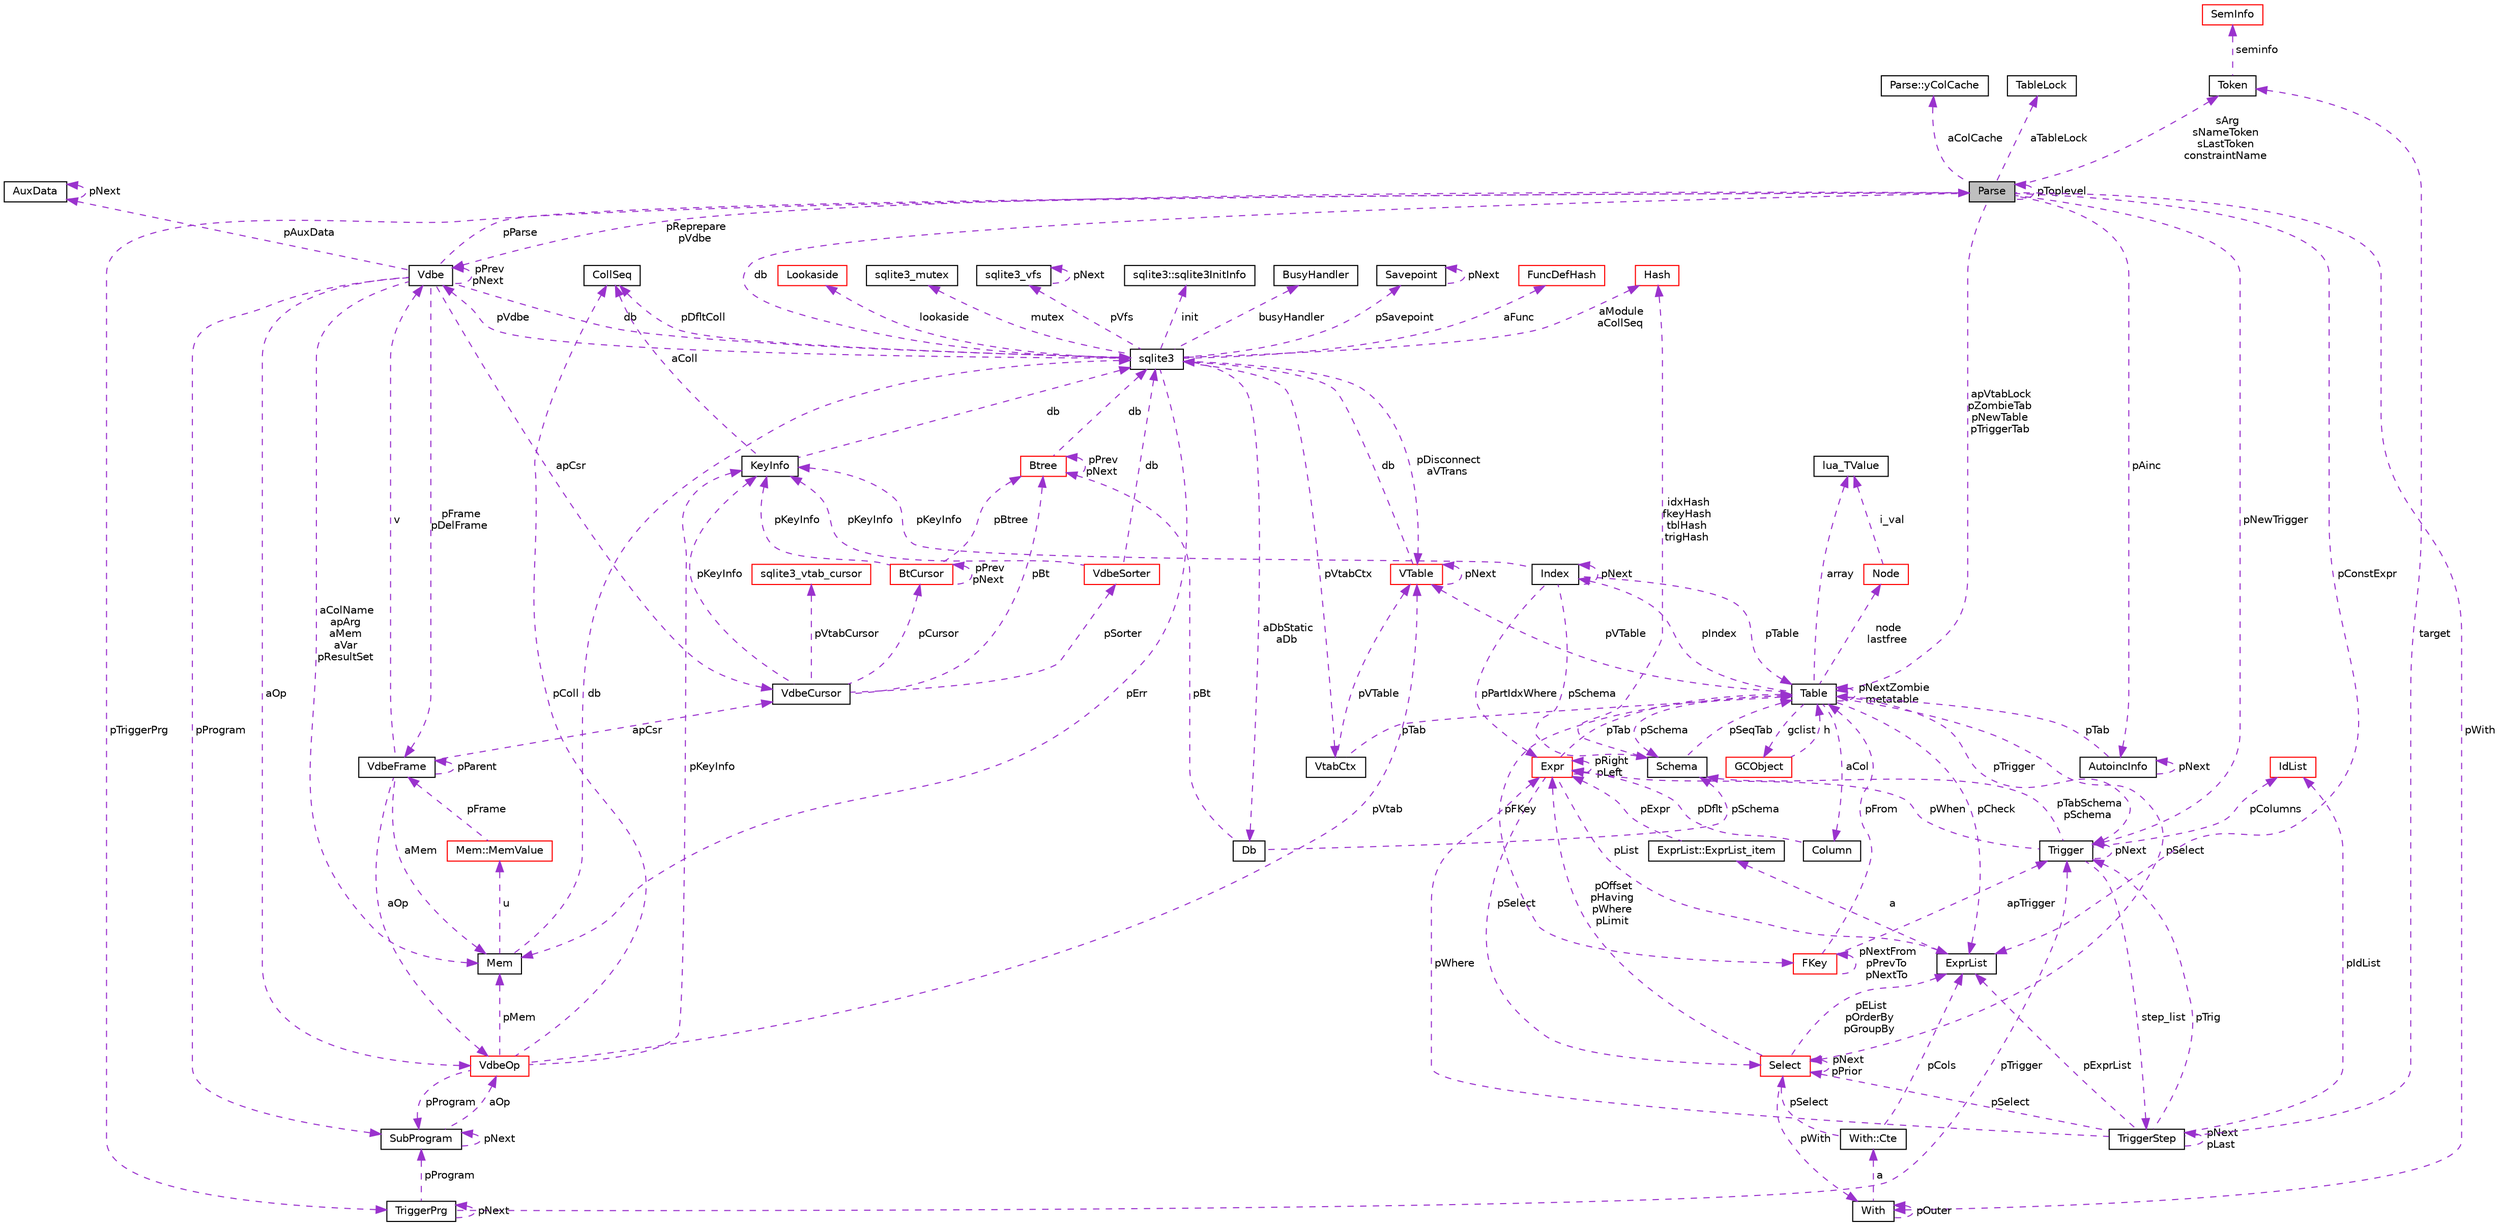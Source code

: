 digraph "Parse"
{
  edge [fontname="Helvetica",fontsize="10",labelfontname="Helvetica",labelfontsize="10"];
  node [fontname="Helvetica",fontsize="10",shape=record];
  Node1 [label="Parse",height=0.2,width=0.4,color="black", fillcolor="grey75", style="filled", fontcolor="black"];
  Node2 -> Node1 [dir="back",color="darkorchid3",fontsize="10",style="dashed",label=" pReprepare\npVdbe" ,fontname="Helvetica"];
  Node2 [label="Vdbe",height=0.2,width=0.4,color="black", fillcolor="white", style="filled",URL="$struct_vdbe.html"];
  Node2 -> Node2 [dir="back",color="darkorchid3",fontsize="10",style="dashed",label=" pPrev\npNext" ,fontname="Helvetica"];
  Node3 -> Node2 [dir="back",color="darkorchid3",fontsize="10",style="dashed",label=" aColName\napArg\naMem\naVar\npResultSet" ,fontname="Helvetica"];
  Node3 [label="Mem",height=0.2,width=0.4,color="black", fillcolor="white", style="filled",URL="$struct_mem.html"];
  Node4 -> Node3 [dir="back",color="darkorchid3",fontsize="10",style="dashed",label=" u" ,fontname="Helvetica"];
  Node4 [label="Mem::MemValue",height=0.2,width=0.4,color="red", fillcolor="white", style="filled",URL="$union_mem_1_1_mem_value.html"];
  Node5 -> Node4 [dir="back",color="darkorchid3",fontsize="10",style="dashed",label=" pFrame" ,fontname="Helvetica"];
  Node5 [label="VdbeFrame",height=0.2,width=0.4,color="black", fillcolor="white", style="filled",URL="$struct_vdbe_frame.html"];
  Node3 -> Node5 [dir="back",color="darkorchid3",fontsize="10",style="dashed",label=" aMem" ,fontname="Helvetica"];
  Node2 -> Node5 [dir="back",color="darkorchid3",fontsize="10",style="dashed",label=" v" ,fontname="Helvetica"];
  Node5 -> Node5 [dir="back",color="darkorchid3",fontsize="10",style="dashed",label=" pParent" ,fontname="Helvetica"];
  Node6 -> Node5 [dir="back",color="darkorchid3",fontsize="10",style="dashed",label=" apCsr" ,fontname="Helvetica"];
  Node6 [label="VdbeCursor",height=0.2,width=0.4,color="black", fillcolor="white", style="filled",URL="$struct_vdbe_cursor.html"];
  Node7 -> Node6 [dir="back",color="darkorchid3",fontsize="10",style="dashed",label=" pCursor" ,fontname="Helvetica"];
  Node7 [label="BtCursor",height=0.2,width=0.4,color="red", fillcolor="white", style="filled",URL="$struct_bt_cursor.html"];
  Node7 -> Node7 [dir="back",color="darkorchid3",fontsize="10",style="dashed",label=" pPrev\npNext" ,fontname="Helvetica"];
  Node8 -> Node7 [dir="back",color="darkorchid3",fontsize="10",style="dashed",label=" pKeyInfo" ,fontname="Helvetica"];
  Node8 [label="KeyInfo",height=0.2,width=0.4,color="black", fillcolor="white", style="filled",URL="$struct_key_info.html"];
  Node9 -> Node8 [dir="back",color="darkorchid3",fontsize="10",style="dashed",label=" db" ,fontname="Helvetica"];
  Node9 [label="sqlite3",height=0.2,width=0.4,color="black", fillcolor="white", style="filled",URL="$structsqlite3.html"];
  Node3 -> Node9 [dir="back",color="darkorchid3",fontsize="10",style="dashed",label=" pErr" ,fontname="Helvetica"];
  Node2 -> Node9 [dir="back",color="darkorchid3",fontsize="10",style="dashed",label=" pVdbe" ,fontname="Helvetica"];
  Node10 -> Node9 [dir="back",color="darkorchid3",fontsize="10",style="dashed",label=" pSavepoint" ,fontname="Helvetica"];
  Node10 [label="Savepoint",height=0.2,width=0.4,color="black", fillcolor="white", style="filled",URL="$struct_savepoint.html"];
  Node10 -> Node10 [dir="back",color="darkorchid3",fontsize="10",style="dashed",label=" pNext" ,fontname="Helvetica"];
  Node11 -> Node9 [dir="back",color="darkorchid3",fontsize="10",style="dashed",label=" aFunc" ,fontname="Helvetica"];
  Node11 [label="FuncDefHash",height=0.2,width=0.4,color="red", fillcolor="white", style="filled",URL="$struct_func_def_hash.html"];
  Node12 -> Node9 [dir="back",color="darkorchid3",fontsize="10",style="dashed",label=" lookaside" ,fontname="Helvetica"];
  Node12 [label="Lookaside",height=0.2,width=0.4,color="red", fillcolor="white", style="filled",URL="$struct_lookaside.html"];
  Node13 -> Node9 [dir="back",color="darkorchid3",fontsize="10",style="dashed",label=" mutex" ,fontname="Helvetica"];
  Node13 [label="sqlite3_mutex",height=0.2,width=0.4,color="black", fillcolor="white", style="filled",URL="$structsqlite3__mutex.html"];
  Node14 -> Node9 [dir="back",color="darkorchid3",fontsize="10",style="dashed",label=" pVfs" ,fontname="Helvetica"];
  Node14 [label="sqlite3_vfs",height=0.2,width=0.4,color="black", fillcolor="white", style="filled",URL="$structsqlite3__vfs.html"];
  Node14 -> Node14 [dir="back",color="darkorchid3",fontsize="10",style="dashed",label=" pNext" ,fontname="Helvetica"];
  Node15 -> Node9 [dir="back",color="darkorchid3",fontsize="10",style="dashed",label=" init" ,fontname="Helvetica"];
  Node15 [label="sqlite3::sqlite3InitInfo",height=0.2,width=0.4,color="black", fillcolor="white", style="filled",URL="$structsqlite3_1_1sqlite3_init_info.html"];
  Node16 -> Node9 [dir="back",color="darkorchid3",fontsize="10",style="dashed",label=" busyHandler" ,fontname="Helvetica"];
  Node16 [label="BusyHandler",height=0.2,width=0.4,color="black", fillcolor="white", style="filled",URL="$struct_busy_handler.html"];
  Node17 -> Node9 [dir="back",color="darkorchid3",fontsize="10",style="dashed",label=" pVtabCtx" ,fontname="Helvetica"];
  Node17 [label="VtabCtx",height=0.2,width=0.4,color="black", fillcolor="white", style="filled",URL="$struct_vtab_ctx.html"];
  Node18 -> Node17 [dir="back",color="darkorchid3",fontsize="10",style="dashed",label=" pVTable" ,fontname="Helvetica"];
  Node18 [label="VTable",height=0.2,width=0.4,color="red", fillcolor="white", style="filled",URL="$struct_v_table.html"];
  Node9 -> Node18 [dir="back",color="darkorchid3",fontsize="10",style="dashed",label=" db" ,fontname="Helvetica"];
  Node18 -> Node18 [dir="back",color="darkorchid3",fontsize="10",style="dashed",label=" pNext" ,fontname="Helvetica"];
  Node19 -> Node17 [dir="back",color="darkorchid3",fontsize="10",style="dashed",label=" pTab" ,fontname="Helvetica"];
  Node19 [label="Table",height=0.2,width=0.4,color="black", fillcolor="white", style="filled",URL="$struct_table.html"];
  Node20 -> Node19 [dir="back",color="darkorchid3",fontsize="10",style="dashed",label=" node\nlastfree" ,fontname="Helvetica"];
  Node20 [label="Node",height=0.2,width=0.4,color="red", fillcolor="white", style="filled",URL="$struct_node.html"];
  Node21 -> Node20 [dir="back",color="darkorchid3",fontsize="10",style="dashed",label=" i_val" ,fontname="Helvetica"];
  Node21 [label="lua_TValue",height=0.2,width=0.4,color="black", fillcolor="white", style="filled",URL="$structlua___t_value.html"];
  Node22 -> Node19 [dir="back",color="darkorchid3",fontsize="10",style="dashed",label=" pSchema" ,fontname="Helvetica"];
  Node22 [label="Schema",height=0.2,width=0.4,color="black", fillcolor="white", style="filled",URL="$struct_schema.html"];
  Node19 -> Node22 [dir="back",color="darkorchid3",fontsize="10",style="dashed",label=" pSeqTab" ,fontname="Helvetica"];
  Node23 -> Node22 [dir="back",color="darkorchid3",fontsize="10",style="dashed",label=" idxHash\nfkeyHash\ntblHash\ntrigHash" ,fontname="Helvetica"];
  Node23 [label="Hash",height=0.2,width=0.4,color="red", fillcolor="white", style="filled",URL="$struct_hash.html"];
  Node21 -> Node19 [dir="back",color="darkorchid3",fontsize="10",style="dashed",label=" array" ,fontname="Helvetica"];
  Node24 -> Node19 [dir="back",color="darkorchid3",fontsize="10",style="dashed",label=" aCol" ,fontname="Helvetica"];
  Node24 [label="Column",height=0.2,width=0.4,color="black", fillcolor="white", style="filled",URL="$struct_column.html"];
  Node25 -> Node24 [dir="back",color="darkorchid3",fontsize="10",style="dashed",label=" pDflt" ,fontname="Helvetica"];
  Node25 [label="Expr",height=0.2,width=0.4,color="red", fillcolor="white", style="filled",URL="$struct_expr.html"];
  Node25 -> Node25 [dir="back",color="darkorchid3",fontsize="10",style="dashed",label=" pRight\npLeft" ,fontname="Helvetica"];
  Node19 -> Node25 [dir="back",color="darkorchid3",fontsize="10",style="dashed",label=" pTab" ,fontname="Helvetica"];
  Node26 -> Node25 [dir="back",color="darkorchid3",fontsize="10",style="dashed",label=" pSelect" ,fontname="Helvetica"];
  Node26 [label="Select",height=0.2,width=0.4,color="red", fillcolor="white", style="filled",URL="$struct_select.html"];
  Node25 -> Node26 [dir="back",color="darkorchid3",fontsize="10",style="dashed",label=" pOffset\npHaving\npWhere\npLimit" ,fontname="Helvetica"];
  Node27 -> Node26 [dir="back",color="darkorchid3",fontsize="10",style="dashed",label=" pWith" ,fontname="Helvetica"];
  Node27 [label="With",height=0.2,width=0.4,color="black", fillcolor="white", style="filled",URL="$struct_with.html"];
  Node28 -> Node27 [dir="back",color="darkorchid3",fontsize="10",style="dashed",label=" a" ,fontname="Helvetica"];
  Node28 [label="With::Cte",height=0.2,width=0.4,color="black", fillcolor="white", style="filled",URL="$struct_with_1_1_cte.html"];
  Node26 -> Node28 [dir="back",color="darkorchid3",fontsize="10",style="dashed",label=" pSelect" ,fontname="Helvetica"];
  Node29 -> Node28 [dir="back",color="darkorchid3",fontsize="10",style="dashed",label=" pCols" ,fontname="Helvetica"];
  Node29 [label="ExprList",height=0.2,width=0.4,color="black", fillcolor="white", style="filled",URL="$struct_expr_list.html"];
  Node30 -> Node29 [dir="back",color="darkorchid3",fontsize="10",style="dashed",label=" a" ,fontname="Helvetica"];
  Node30 [label="ExprList::ExprList_item",height=0.2,width=0.4,color="black", fillcolor="white", style="filled",URL="$struct_expr_list_1_1_expr_list__item.html"];
  Node25 -> Node30 [dir="back",color="darkorchid3",fontsize="10",style="dashed",label=" pExpr" ,fontname="Helvetica"];
  Node27 -> Node27 [dir="back",color="darkorchid3",fontsize="10",style="dashed",label=" pOuter" ,fontname="Helvetica"];
  Node26 -> Node26 [dir="back",color="darkorchid3",fontsize="10",style="dashed",label=" pNext\npPrior" ,fontname="Helvetica"];
  Node29 -> Node26 [dir="back",color="darkorchid3",fontsize="10",style="dashed",label=" pEList\npOrderBy\npGroupBy" ,fontname="Helvetica"];
  Node29 -> Node25 [dir="back",color="darkorchid3",fontsize="10",style="dashed",label=" pList" ,fontname="Helvetica"];
  Node31 -> Node19 [dir="back",color="darkorchid3",fontsize="10",style="dashed",label=" pFKey" ,fontname="Helvetica"];
  Node31 [label="FKey",height=0.2,width=0.4,color="red", fillcolor="white", style="filled",URL="$struct_f_key.html"];
  Node31 -> Node31 [dir="back",color="darkorchid3",fontsize="10",style="dashed",label=" pNextFrom\npPrevTo\npNextTo" ,fontname="Helvetica"];
  Node19 -> Node31 [dir="back",color="darkorchid3",fontsize="10",style="dashed",label=" pFrom" ,fontname="Helvetica"];
  Node32 -> Node31 [dir="back",color="darkorchid3",fontsize="10",style="dashed",label=" apTrigger" ,fontname="Helvetica"];
  Node32 [label="Trigger",height=0.2,width=0.4,color="black", fillcolor="white", style="filled",URL="$struct_trigger.html"];
  Node33 -> Node32 [dir="back",color="darkorchid3",fontsize="10",style="dashed",label=" step_list" ,fontname="Helvetica"];
  Node33 [label="TriggerStep",height=0.2,width=0.4,color="black", fillcolor="white", style="filled",URL="$struct_trigger_step.html"];
  Node33 -> Node33 [dir="back",color="darkorchid3",fontsize="10",style="dashed",label=" pNext\npLast" ,fontname="Helvetica"];
  Node25 -> Node33 [dir="back",color="darkorchid3",fontsize="10",style="dashed",label=" pWhere" ,fontname="Helvetica"];
  Node34 -> Node33 [dir="back",color="darkorchid3",fontsize="10",style="dashed",label=" target" ,fontname="Helvetica"];
  Node34 [label="Token",height=0.2,width=0.4,color="black", fillcolor="white", style="filled",URL="$struct_token.html"];
  Node35 -> Node34 [dir="back",color="darkorchid3",fontsize="10",style="dashed",label=" seminfo" ,fontname="Helvetica"];
  Node35 [label="SemInfo",height=0.2,width=0.4,color="red", fillcolor="white", style="filled",URL="$union_sem_info.html"];
  Node36 -> Node33 [dir="back",color="darkorchid3",fontsize="10",style="dashed",label=" pIdList" ,fontname="Helvetica"];
  Node36 [label="IdList",height=0.2,width=0.4,color="red", fillcolor="white", style="filled",URL="$struct_id_list.html"];
  Node26 -> Node33 [dir="back",color="darkorchid3",fontsize="10",style="dashed",label=" pSelect" ,fontname="Helvetica"];
  Node32 -> Node33 [dir="back",color="darkorchid3",fontsize="10",style="dashed",label=" pTrig" ,fontname="Helvetica"];
  Node29 -> Node33 [dir="back",color="darkorchid3",fontsize="10",style="dashed",label=" pExprList" ,fontname="Helvetica"];
  Node22 -> Node32 [dir="back",color="darkorchid3",fontsize="10",style="dashed",label=" pTabSchema\npSchema" ,fontname="Helvetica"];
  Node25 -> Node32 [dir="back",color="darkorchid3",fontsize="10",style="dashed",label=" pWhen" ,fontname="Helvetica"];
  Node36 -> Node32 [dir="back",color="darkorchid3",fontsize="10",style="dashed",label=" pColumns" ,fontname="Helvetica"];
  Node32 -> Node32 [dir="back",color="darkorchid3",fontsize="10",style="dashed",label=" pNext" ,fontname="Helvetica"];
  Node18 -> Node19 [dir="back",color="darkorchid3",fontsize="10",style="dashed",label=" pVTable" ,fontname="Helvetica"];
  Node19 -> Node19 [dir="back",color="darkorchid3",fontsize="10",style="dashed",label=" pNextZombie\nmetatable" ,fontname="Helvetica"];
  Node32 -> Node19 [dir="back",color="darkorchid3",fontsize="10",style="dashed",label=" pTrigger" ,fontname="Helvetica"];
  Node26 -> Node19 [dir="back",color="darkorchid3",fontsize="10",style="dashed",label=" pSelect" ,fontname="Helvetica"];
  Node37 -> Node19 [dir="back",color="darkorchid3",fontsize="10",style="dashed",label=" gclist" ,fontname="Helvetica"];
  Node37 [label="GCObject",height=0.2,width=0.4,color="red", fillcolor="white", style="filled",URL="$union_g_c_object.html"];
  Node19 -> Node37 [dir="back",color="darkorchid3",fontsize="10",style="dashed",label=" h" ,fontname="Helvetica"];
  Node29 -> Node19 [dir="back",color="darkorchid3",fontsize="10",style="dashed",label=" pCheck" ,fontname="Helvetica"];
  Node38 -> Node19 [dir="back",color="darkorchid3",fontsize="10",style="dashed",label=" pIndex" ,fontname="Helvetica"];
  Node38 [label="Index",height=0.2,width=0.4,color="black", fillcolor="white", style="filled",URL="$struct_index.html"];
  Node22 -> Node38 [dir="back",color="darkorchid3",fontsize="10",style="dashed",label=" pSchema" ,fontname="Helvetica"];
  Node25 -> Node38 [dir="back",color="darkorchid3",fontsize="10",style="dashed",label=" pPartIdxWhere" ,fontname="Helvetica"];
  Node19 -> Node38 [dir="back",color="darkorchid3",fontsize="10",style="dashed",label=" pTable" ,fontname="Helvetica"];
  Node8 -> Node38 [dir="back",color="darkorchid3",fontsize="10",style="dashed",label=" pKeyInfo" ,fontname="Helvetica"];
  Node38 -> Node38 [dir="back",color="darkorchid3",fontsize="10",style="dashed",label=" pNext" ,fontname="Helvetica"];
  Node39 -> Node9 [dir="back",color="darkorchid3",fontsize="10",style="dashed",label=" pDfltColl" ,fontname="Helvetica"];
  Node39 [label="CollSeq",height=0.2,width=0.4,color="black", fillcolor="white", style="filled",URL="$struct_coll_seq.html"];
  Node18 -> Node9 [dir="back",color="darkorchid3",fontsize="10",style="dashed",label=" pDisconnect\naVTrans" ,fontname="Helvetica"];
  Node40 -> Node9 [dir="back",color="darkorchid3",fontsize="10",style="dashed",label=" aDbStatic\naDb" ,fontname="Helvetica"];
  Node40 [label="Db",height=0.2,width=0.4,color="black", fillcolor="white", style="filled",URL="$struct_db.html"];
  Node22 -> Node40 [dir="back",color="darkorchid3",fontsize="10",style="dashed",label=" pSchema" ,fontname="Helvetica"];
  Node41 -> Node40 [dir="back",color="darkorchid3",fontsize="10",style="dashed",label=" pBt" ,fontname="Helvetica"];
  Node41 [label="Btree",height=0.2,width=0.4,color="red", fillcolor="white", style="filled",URL="$struct_btree.html"];
  Node9 -> Node41 [dir="back",color="darkorchid3",fontsize="10",style="dashed",label=" db" ,fontname="Helvetica"];
  Node41 -> Node41 [dir="back",color="darkorchid3",fontsize="10",style="dashed",label=" pPrev\npNext" ,fontname="Helvetica"];
  Node23 -> Node9 [dir="back",color="darkorchid3",fontsize="10",style="dashed",label=" aModule\naCollSeq" ,fontname="Helvetica"];
  Node39 -> Node8 [dir="back",color="darkorchid3",fontsize="10",style="dashed",label=" aColl" ,fontname="Helvetica"];
  Node41 -> Node7 [dir="back",color="darkorchid3",fontsize="10",style="dashed",label=" pBtree" ,fontname="Helvetica"];
  Node42 -> Node6 [dir="back",color="darkorchid3",fontsize="10",style="dashed",label=" pVtabCursor" ,fontname="Helvetica"];
  Node42 [label="sqlite3_vtab_cursor",height=0.2,width=0.4,color="red", fillcolor="white", style="filled",URL="$structsqlite3__vtab__cursor.html"];
  Node43 -> Node6 [dir="back",color="darkorchid3",fontsize="10",style="dashed",label=" pSorter" ,fontname="Helvetica"];
  Node43 [label="VdbeSorter",height=0.2,width=0.4,color="red", fillcolor="white", style="filled",URL="$struct_vdbe_sorter.html"];
  Node9 -> Node43 [dir="back",color="darkorchid3",fontsize="10",style="dashed",label=" db" ,fontname="Helvetica"];
  Node8 -> Node43 [dir="back",color="darkorchid3",fontsize="10",style="dashed",label=" pKeyInfo" ,fontname="Helvetica"];
  Node8 -> Node6 [dir="back",color="darkorchid3",fontsize="10",style="dashed",label=" pKeyInfo" ,fontname="Helvetica"];
  Node41 -> Node6 [dir="back",color="darkorchid3",fontsize="10",style="dashed",label=" pBt" ,fontname="Helvetica"];
  Node44 -> Node5 [dir="back",color="darkorchid3",fontsize="10",style="dashed",label=" aOp" ,fontname="Helvetica"];
  Node44 [label="VdbeOp",height=0.2,width=0.4,color="red", fillcolor="white", style="filled",URL="$struct_vdbe_op.html"];
  Node3 -> Node44 [dir="back",color="darkorchid3",fontsize="10",style="dashed",label=" pMem" ,fontname="Helvetica"];
  Node39 -> Node44 [dir="back",color="darkorchid3",fontsize="10",style="dashed",label=" pColl" ,fontname="Helvetica"];
  Node18 -> Node44 [dir="back",color="darkorchid3",fontsize="10",style="dashed",label=" pVtab" ,fontname="Helvetica"];
  Node45 -> Node44 [dir="back",color="darkorchid3",fontsize="10",style="dashed",label=" pProgram" ,fontname="Helvetica"];
  Node45 [label="SubProgram",height=0.2,width=0.4,color="black", fillcolor="white", style="filled",URL="$struct_sub_program.html"];
  Node45 -> Node45 [dir="back",color="darkorchid3",fontsize="10",style="dashed",label=" pNext" ,fontname="Helvetica"];
  Node44 -> Node45 [dir="back",color="darkorchid3",fontsize="10",style="dashed",label=" aOp" ,fontname="Helvetica"];
  Node8 -> Node44 [dir="back",color="darkorchid3",fontsize="10",style="dashed",label=" pKeyInfo" ,fontname="Helvetica"];
  Node9 -> Node3 [dir="back",color="darkorchid3",fontsize="10",style="dashed",label=" db" ,fontname="Helvetica"];
  Node9 -> Node2 [dir="back",color="darkorchid3",fontsize="10",style="dashed",label=" db" ,fontname="Helvetica"];
  Node5 -> Node2 [dir="back",color="darkorchid3",fontsize="10",style="dashed",label=" pFrame\npDelFrame" ,fontname="Helvetica"];
  Node46 -> Node2 [dir="back",color="darkorchid3",fontsize="10",style="dashed",label=" pAuxData" ,fontname="Helvetica"];
  Node46 [label="AuxData",height=0.2,width=0.4,color="black", fillcolor="white", style="filled",URL="$struct_aux_data.html"];
  Node46 -> Node46 [dir="back",color="darkorchid3",fontsize="10",style="dashed",label=" pNext" ,fontname="Helvetica"];
  Node45 -> Node2 [dir="back",color="darkorchid3",fontsize="10",style="dashed",label=" pProgram" ,fontname="Helvetica"];
  Node6 -> Node2 [dir="back",color="darkorchid3",fontsize="10",style="dashed",label=" apCsr" ,fontname="Helvetica"];
  Node1 -> Node2 [dir="back",color="darkorchid3",fontsize="10",style="dashed",label=" pParse" ,fontname="Helvetica"];
  Node44 -> Node2 [dir="back",color="darkorchid3",fontsize="10",style="dashed",label=" aOp" ,fontname="Helvetica"];
  Node9 -> Node1 [dir="back",color="darkorchid3",fontsize="10",style="dashed",label=" db" ,fontname="Helvetica"];
  Node47 -> Node1 [dir="back",color="darkorchid3",fontsize="10",style="dashed",label=" aTableLock" ,fontname="Helvetica"];
  Node47 [label="TableLock",height=0.2,width=0.4,color="black", fillcolor="white", style="filled",URL="$struct_table_lock.html"];
  Node34 -> Node1 [dir="back",color="darkorchid3",fontsize="10",style="dashed",label=" sArg\nsNameToken\nsLastToken\nconstraintName" ,fontname="Helvetica"];
  Node27 -> Node1 [dir="back",color="darkorchid3",fontsize="10",style="dashed",label=" pWith" ,fontname="Helvetica"];
  Node48 -> Node1 [dir="back",color="darkorchid3",fontsize="10",style="dashed",label=" aColCache" ,fontname="Helvetica"];
  Node48 [label="Parse::yColCache",height=0.2,width=0.4,color="black", fillcolor="white", style="filled",URL="$struct_parse_1_1y_col_cache.html"];
  Node19 -> Node1 [dir="back",color="darkorchid3",fontsize="10",style="dashed",label=" apVtabLock\npZombieTab\npNewTable\npTriggerTab" ,fontname="Helvetica"];
  Node32 -> Node1 [dir="back",color="darkorchid3",fontsize="10",style="dashed",label=" pNewTrigger" ,fontname="Helvetica"];
  Node49 -> Node1 [dir="back",color="darkorchid3",fontsize="10",style="dashed",label=" pTriggerPrg" ,fontname="Helvetica"];
  Node49 [label="TriggerPrg",height=0.2,width=0.4,color="black", fillcolor="white", style="filled",URL="$struct_trigger_prg.html"];
  Node45 -> Node49 [dir="back",color="darkorchid3",fontsize="10",style="dashed",label=" pProgram" ,fontname="Helvetica"];
  Node32 -> Node49 [dir="back",color="darkorchid3",fontsize="10",style="dashed",label=" pTrigger" ,fontname="Helvetica"];
  Node49 -> Node49 [dir="back",color="darkorchid3",fontsize="10",style="dashed",label=" pNext" ,fontname="Helvetica"];
  Node50 -> Node1 [dir="back",color="darkorchid3",fontsize="10",style="dashed",label=" pAinc" ,fontname="Helvetica"];
  Node50 [label="AutoincInfo",height=0.2,width=0.4,color="black", fillcolor="white", style="filled",URL="$struct_autoinc_info.html"];
  Node19 -> Node50 [dir="back",color="darkorchid3",fontsize="10",style="dashed",label=" pTab" ,fontname="Helvetica"];
  Node50 -> Node50 [dir="back",color="darkorchid3",fontsize="10",style="dashed",label=" pNext" ,fontname="Helvetica"];
  Node29 -> Node1 [dir="back",color="darkorchid3",fontsize="10",style="dashed",label=" pConstExpr" ,fontname="Helvetica"];
  Node1 -> Node1 [dir="back",color="darkorchid3",fontsize="10",style="dashed",label=" pToplevel" ,fontname="Helvetica"];
}
